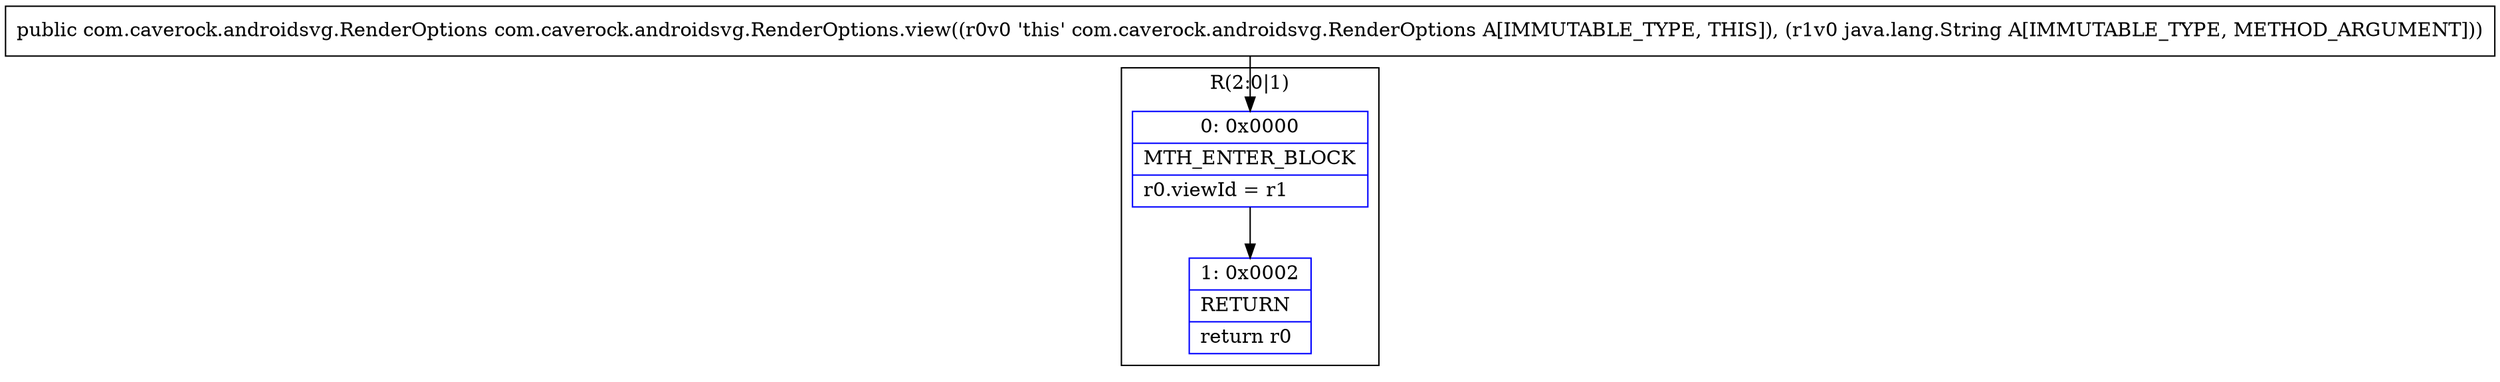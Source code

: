 digraph "CFG forcom.caverock.androidsvg.RenderOptions.view(Ljava\/lang\/String;)Lcom\/caverock\/androidsvg\/RenderOptions;" {
subgraph cluster_Region_29774195 {
label = "R(2:0|1)";
node [shape=record,color=blue];
Node_0 [shape=record,label="{0\:\ 0x0000|MTH_ENTER_BLOCK\l|r0.viewId = r1\l}"];
Node_1 [shape=record,label="{1\:\ 0x0002|RETURN\l|return r0\l}"];
}
MethodNode[shape=record,label="{public com.caverock.androidsvg.RenderOptions com.caverock.androidsvg.RenderOptions.view((r0v0 'this' com.caverock.androidsvg.RenderOptions A[IMMUTABLE_TYPE, THIS]), (r1v0 java.lang.String A[IMMUTABLE_TYPE, METHOD_ARGUMENT])) }"];
MethodNode -> Node_0;
Node_0 -> Node_1;
}

